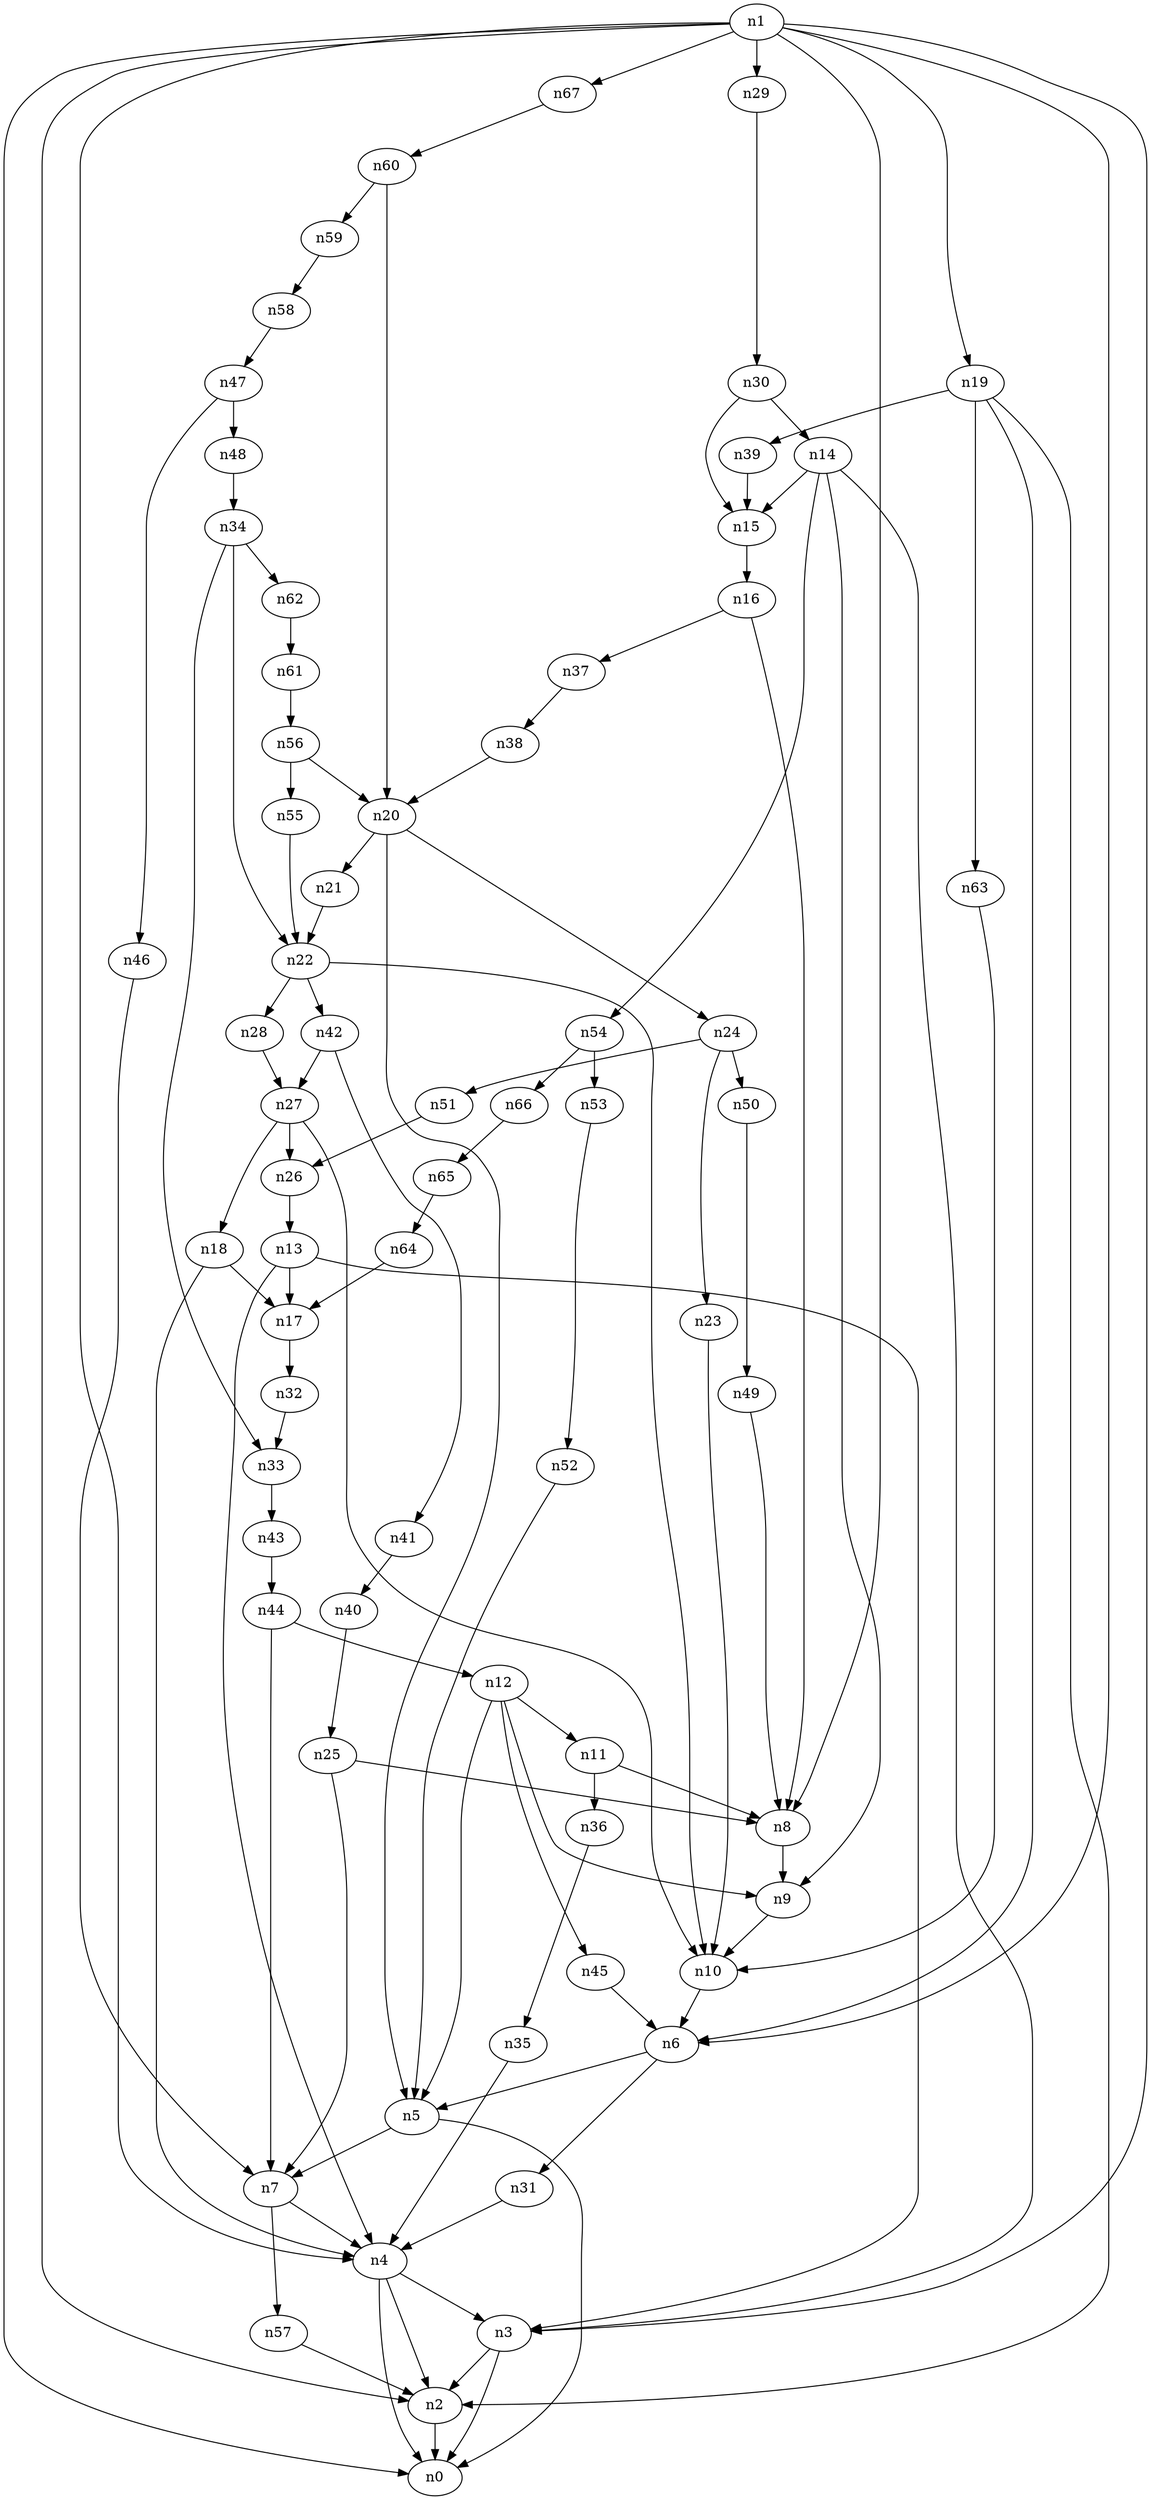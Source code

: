 digraph G {
	n1 -> n0	 [_graphml_id=e0];
	n1 -> n2	 [_graphml_id=e1];
	n1 -> n3	 [_graphml_id=e6];
	n1 -> n4	 [_graphml_id=e9];
	n1 -> n6	 [_graphml_id=e12];
	n1 -> n8	 [_graphml_id=e15];
	n1 -> n19	 [_graphml_id=e32];
	n1 -> n29	 [_graphml_id=e49];
	n1 -> n67	 [_graphml_id=e112];
	n2 -> n0	 [_graphml_id=e5];
	n3 -> n0	 [_graphml_id=e8];
	n3 -> n2	 [_graphml_id=e2];
	n4 -> n0	 [_graphml_id=e4];
	n4 -> n2	 [_graphml_id=e7];
	n4 -> n3	 [_graphml_id=e3];
	n5 -> n0	 [_graphml_id=e10];
	n5 -> n7	 [_graphml_id=e13];
	n6 -> n5	 [_graphml_id=e11];
	n6 -> n31	 [_graphml_id=e53];
	n7 -> n4	 [_graphml_id=e14];
	n7 -> n57	 [_graphml_id=e96];
	n8 -> n9	 [_graphml_id=e16];
	n9 -> n10	 [_graphml_id=e17];
	n10 -> n6	 [_graphml_id=e18];
	n11 -> n8	 [_graphml_id=e19];
	n11 -> n36	 [_graphml_id=e61];
	n12 -> n5	 [_graphml_id=e24];
	n12 -> n9	 [_graphml_id=e21];
	n12 -> n11	 [_graphml_id=e20];
	n12 -> n45	 [_graphml_id=e75];
	n13 -> n3	 [_graphml_id=e23];
	n13 -> n4	 [_graphml_id=e22];
	n13 -> n17	 [_graphml_id=e29];
	n14 -> n3	 [_graphml_id=e25];
	n14 -> n9	 [_graphml_id=e44];
	n14 -> n15	 [_graphml_id=e26];
	n14 -> n54	 [_graphml_id=e91];
	n15 -> n16	 [_graphml_id=e27];
	n16 -> n8	 [_graphml_id=e28];
	n16 -> n37	 [_graphml_id=e62];
	n17 -> n32	 [_graphml_id=e55];
	n18 -> n4	 [_graphml_id=e31];
	n18 -> n17	 [_graphml_id=e30];
	n19 -> n2	 [_graphml_id=e33];
	n19 -> n6	 [_graphml_id=e34];
	n19 -> n39	 [_graphml_id=e66];
	n19 -> n63	 [_graphml_id=e105];
	n20 -> n5	 [_graphml_id=e35];
	n20 -> n21	 [_graphml_id=e36];
	n20 -> n24	 [_graphml_id=e41];
	n21 -> n22	 [_graphml_id=e37];
	n22 -> n10	 [_graphml_id=e38];
	n22 -> n28	 [_graphml_id=e48];
	n22 -> n42	 [_graphml_id=e71];
	n23 -> n10	 [_graphml_id=e39];
	n24 -> n23	 [_graphml_id=e40];
	n24 -> n50	 [_graphml_id=e84];
	n24 -> n51	 [_graphml_id=e85];
	n25 -> n7	 [_graphml_id=e42];
	n25 -> n8	 [_graphml_id=e43];
	n26 -> n13	 [_graphml_id=e45];
	n27 -> n10	 [_graphml_id=e54];
	n27 -> n18	 [_graphml_id=e67];
	n27 -> n26	 [_graphml_id=e46];
	n28 -> n27	 [_graphml_id=e47];
	n29 -> n30	 [_graphml_id=e50];
	n30 -> n14	 [_graphml_id=e51];
	n30 -> n15	 [_graphml_id=e87];
	n31 -> n4	 [_graphml_id=e52];
	n32 -> n33	 [_graphml_id=e56];
	n33 -> n43	 [_graphml_id=e72];
	n34 -> n22	 [_graphml_id=e58];
	n34 -> n33	 [_graphml_id=e57];
	n34 -> n62	 [_graphml_id=e103];
	n35 -> n4	 [_graphml_id=e59];
	n36 -> n35	 [_graphml_id=e60];
	n37 -> n38	 [_graphml_id=e63];
	n38 -> n20	 [_graphml_id=e64];
	n39 -> n15	 [_graphml_id=e65];
	n40 -> n25	 [_graphml_id=e68];
	n41 -> n40	 [_graphml_id=e69];
	n42 -> n27	 [_graphml_id=e106];
	n42 -> n41	 [_graphml_id=e70];
	n43 -> n44	 [_graphml_id=e73];
	n44 -> n7	 [_graphml_id=e77];
	n44 -> n12	 [_graphml_id=e74];
	n45 -> n6	 [_graphml_id=e76];
	n46 -> n7	 [_graphml_id=e78];
	n47 -> n46	 [_graphml_id=e79];
	n47 -> n48	 [_graphml_id=e80];
	n48 -> n34	 [_graphml_id=e81];
	n49 -> n8	 [_graphml_id=e82];
	n50 -> n49	 [_graphml_id=e83];
	n51 -> n26	 [_graphml_id=e86];
	n52 -> n5	 [_graphml_id=e88];
	n53 -> n52	 [_graphml_id=e89];
	n54 -> n53	 [_graphml_id=e90];
	n54 -> n66	 [_graphml_id=e110];
	n55 -> n22	 [_graphml_id=e92];
	n56 -> n20	 [_graphml_id=e94];
	n56 -> n55	 [_graphml_id=e93];
	n57 -> n2	 [_graphml_id=e95];
	n58 -> n47	 [_graphml_id=e97];
	n59 -> n58	 [_graphml_id=e98];
	n60 -> n20	 [_graphml_id=e100];
	n60 -> n59	 [_graphml_id=e99];
	n61 -> n56	 [_graphml_id=e101];
	n62 -> n61	 [_graphml_id=e102];
	n63 -> n10	 [_graphml_id=e104];
	n64 -> n17	 [_graphml_id=e107];
	n65 -> n64	 [_graphml_id=e108];
	n66 -> n65	 [_graphml_id=e109];
	n67 -> n60	 [_graphml_id=e111];
}
